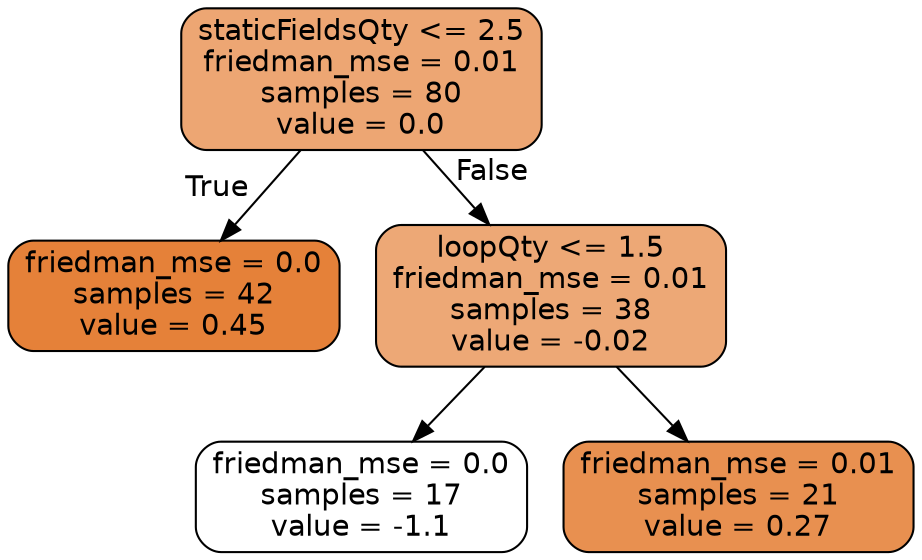 digraph Tree {
node [shape=box, style="filled, rounded", color="black", fontname="helvetica"] ;
edge [fontname="helvetica"] ;
0 [label="staticFieldsQty <= 2.5\nfriedman_mse = 0.01\nsamples = 80\nvalue = 0.0", fillcolor="#eda673"] ;
1 [label="friedman_mse = 0.0\nsamples = 42\nvalue = 0.45", fillcolor="#e58139"] ;
0 -> 1 [labeldistance=2.5, labelangle=45, headlabel="True"] ;
2 [label="loopQty <= 1.5\nfriedman_mse = 0.01\nsamples = 38\nvalue = -0.02", fillcolor="#eda876"] ;
0 -> 2 [labeldistance=2.5, labelangle=-45, headlabel="False"] ;
3 [label="friedman_mse = 0.0\nsamples = 17\nvalue = -1.1", fillcolor="#ffffff"] ;
2 -> 3 ;
4 [label="friedman_mse = 0.01\nsamples = 21\nvalue = 0.27", fillcolor="#e89050"] ;
2 -> 4 ;
}